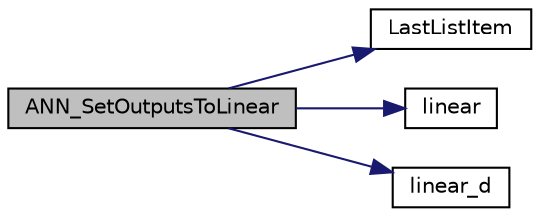digraph "ANN_SetOutputsToLinear"
{
  edge [fontname="Helvetica",fontsize="10",labelfontname="Helvetica",labelfontsize="10"];
  node [fontname="Helvetica",fontsize="10",shape=record];
  rankdir="LR";
  Node1 [label="ANN_SetOutputsToLinear",height=0.2,width=0.4,color="black", fillcolor="grey75", style="filled", fontcolor="black"];
  Node1 -> Node2 [color="midnightblue",fontsize="10",style="solid",fontname="Helvetica"];
  Node2 [label="LastListItem",height=0.2,width=0.4,color="black", fillcolor="white", style="filled",URL="$_list_8cpp.html#aa6ff8ec0fcf1f52622e0f43d0ec53428",tooltip="Move to the last list item. "];
  Node1 -> Node3 [color="midnightblue",fontsize="10",style="solid",fontname="Helvetica"];
  Node3 [label="linear",height=0.2,width=0.4,color="black", fillcolor="white", style="filled",URL="$_a_n_n_8cpp.html#a853acb320ddbb39c701e2b01f8f403ba",tooltip="linear hook "];
  Node1 -> Node4 [color="midnightblue",fontsize="10",style="solid",fontname="Helvetica"];
  Node4 [label="linear_d",height=0.2,width=0.4,color="black", fillcolor="white", style="filled",URL="$_a_n_n_8cpp.html#a28e1e3dae4a416e52d91bf92d062d2c8",tooltip="linear derivative hook "];
}
